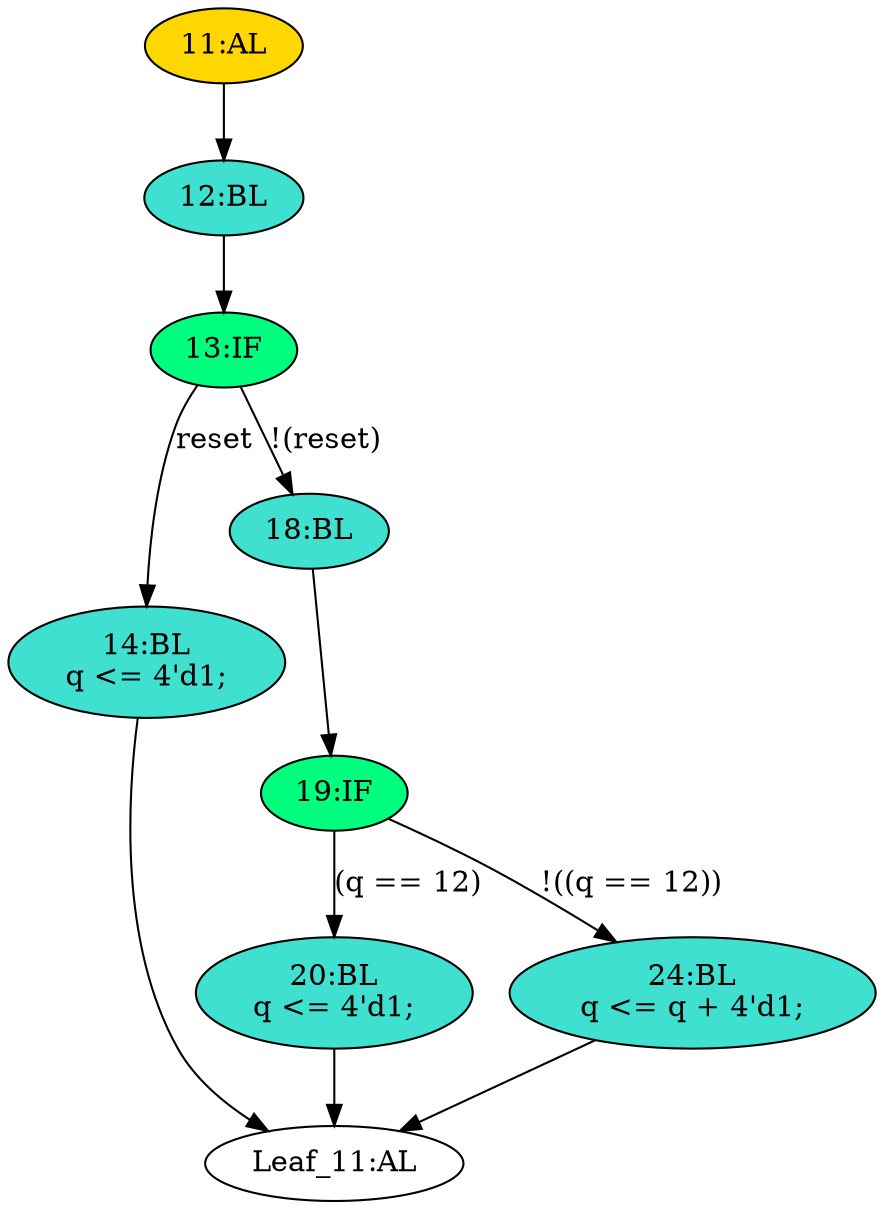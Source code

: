 strict digraph "" {
	node [label="\N"];
	"14:BL"	[ast="<pyverilog.vparser.ast.Block object at 0x7f4c632e8690>",
		fillcolor=turquoise,
		label="14:BL
q <= 4'd1;",
		statements="[<pyverilog.vparser.ast.NonblockingSubstitution object at 0x7f4c632e8450>]",
		style=filled,
		typ=Block];
	"Leaf_11:AL"	[def_var="['q']",
		label="Leaf_11:AL"];
	"14:BL" -> "Leaf_11:AL"	[cond="[]",
		lineno=None];
	"13:IF"	[ast="<pyverilog.vparser.ast.IfStatement object at 0x7f4c632e8810>",
		fillcolor=springgreen,
		label="13:IF",
		statements="[]",
		style=filled,
		typ=IfStatement];
	"13:IF" -> "14:BL"	[cond="['reset']",
		label=reset,
		lineno=13];
	"18:BL"	[ast="<pyverilog.vparser.ast.Block object at 0x7f4c632e8890>",
		fillcolor=turquoise,
		label="18:BL",
		statements="[]",
		style=filled,
		typ=Block];
	"13:IF" -> "18:BL"	[cond="['reset']",
		label="!(reset)",
		lineno=13];
	"20:BL"	[ast="<pyverilog.vparser.ast.Block object at 0x7f4c632e8b90>",
		fillcolor=turquoise,
		label="20:BL
q <= 4'd1;",
		statements="[<pyverilog.vparser.ast.NonblockingSubstitution object at 0x7f4c632e8bd0>]",
		style=filled,
		typ=Block];
	"20:BL" -> "Leaf_11:AL"	[cond="[]",
		lineno=None];
	"19:IF"	[ast="<pyverilog.vparser.ast.IfStatement object at 0x7f4c632e88d0>",
		fillcolor=springgreen,
		label="19:IF",
		statements="[]",
		style=filled,
		typ=IfStatement];
	"19:IF" -> "20:BL"	[cond="['q']",
		label="(q == 12)",
		lineno=19];
	"24:BL"	[ast="<pyverilog.vparser.ast.Block object at 0x7f4c632e8910>",
		fillcolor=turquoise,
		label="24:BL
q <= q + 4'd1;",
		statements="[<pyverilog.vparser.ast.NonblockingSubstitution object at 0x7f4c632e8950>]",
		style=filled,
		typ=Block];
	"19:IF" -> "24:BL"	[cond="['q']",
		label="!((q == 12))",
		lineno=19];
	"24:BL" -> "Leaf_11:AL"	[cond="[]",
		lineno=None];
	"18:BL" -> "19:IF"	[cond="[]",
		lineno=None];
	"12:BL"	[ast="<pyverilog.vparser.ast.Block object at 0x7f4c632e87d0>",
		fillcolor=turquoise,
		label="12:BL",
		statements="[]",
		style=filled,
		typ=Block];
	"12:BL" -> "13:IF"	[cond="[]",
		lineno=None];
	"11:AL"	[ast="<pyverilog.vparser.ast.Always object at 0x7f4c632e86d0>",
		clk_sens=True,
		fillcolor=gold,
		label="11:AL",
		sens="['clk']",
		statements="[]",
		style=filled,
		typ=Always,
		use_var="['reset', 'q']"];
	"11:AL" -> "12:BL"	[cond="[]",
		lineno=None];
}
